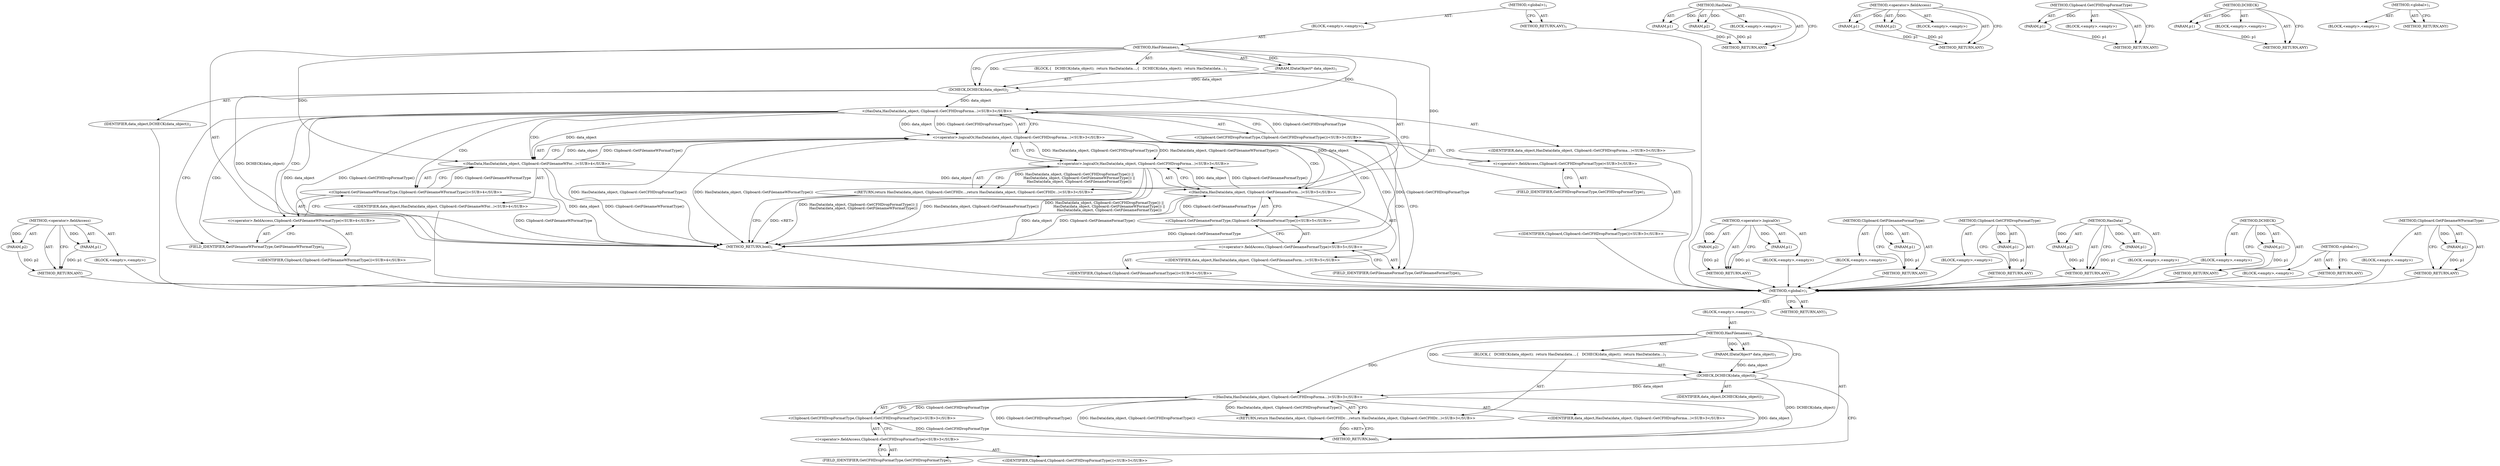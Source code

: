 digraph "Clipboard.GetFilenameWFormatType" {
vulnerable_6 [label=<(METHOD,&lt;global&gt;)<SUB>1</SUB>>];
vulnerable_7 [label=<(BLOCK,&lt;empty&gt;,&lt;empty&gt;)<SUB>1</SUB>>];
vulnerable_8 [label=<(METHOD,HasFilenames)<SUB>1</SUB>>];
vulnerable_9 [label=<(PARAM,IDataObject* data_object)<SUB>1</SUB>>];
vulnerable_10 [label=<(BLOCK,{
   DCHECK(data_object);
  return HasData(data...,{
   DCHECK(data_object);
  return HasData(data...)<SUB>1</SUB>>];
vulnerable_11 [label=<(DCHECK,DCHECK(data_object))<SUB>2</SUB>>];
vulnerable_12 [label=<(IDENTIFIER,data_object,DCHECK(data_object))<SUB>2</SUB>>];
vulnerable_13 [label="<(RETURN,return HasData(data_object, Clipboard::GetCFHDr...,return HasData(data_object, Clipboard::GetCFHDr...)<SUB>3</SUB>>"];
vulnerable_14 [label="<(HasData,HasData(data_object, Clipboard::GetCFHDropForma...)<SUB>3</SUB>>"];
vulnerable_15 [label="<(IDENTIFIER,data_object,HasData(data_object, Clipboard::GetCFHDropForma...)<SUB>3</SUB>>"];
vulnerable_16 [label="<(Clipboard.GetCFHDropFormatType,Clipboard::GetCFHDropFormatType())<SUB>3</SUB>>"];
vulnerable_17 [label="<(&lt;operator&gt;.fieldAccess,Clipboard::GetCFHDropFormatType)<SUB>3</SUB>>"];
vulnerable_18 [label="<(IDENTIFIER,Clipboard,Clipboard::GetCFHDropFormatType())<SUB>3</SUB>>"];
vulnerable_19 [label=<(FIELD_IDENTIFIER,GetCFHDropFormatType,GetCFHDropFormatType)<SUB>3</SUB>>];
vulnerable_20 [label=<(METHOD_RETURN,bool)<SUB>1</SUB>>];
vulnerable_22 [label=<(METHOD_RETURN,ANY)<SUB>1</SUB>>];
vulnerable_45 [label=<(METHOD,HasData)>];
vulnerable_46 [label=<(PARAM,p1)>];
vulnerable_47 [label=<(PARAM,p2)>];
vulnerable_48 [label=<(BLOCK,&lt;empty&gt;,&lt;empty&gt;)>];
vulnerable_49 [label=<(METHOD_RETURN,ANY)>];
vulnerable_54 [label=<(METHOD,&lt;operator&gt;.fieldAccess)>];
vulnerable_55 [label=<(PARAM,p1)>];
vulnerable_56 [label=<(PARAM,p2)>];
vulnerable_57 [label=<(BLOCK,&lt;empty&gt;,&lt;empty&gt;)>];
vulnerable_58 [label=<(METHOD_RETURN,ANY)>];
vulnerable_50 [label=<(METHOD,Clipboard.GetCFHDropFormatType)>];
vulnerable_51 [label=<(PARAM,p1)>];
vulnerable_52 [label=<(BLOCK,&lt;empty&gt;,&lt;empty&gt;)>];
vulnerable_53 [label=<(METHOD_RETURN,ANY)>];
vulnerable_41 [label=<(METHOD,DCHECK)>];
vulnerable_42 [label=<(PARAM,p1)>];
vulnerable_43 [label=<(BLOCK,&lt;empty&gt;,&lt;empty&gt;)>];
vulnerable_44 [label=<(METHOD_RETURN,ANY)>];
vulnerable_35 [label=<(METHOD,&lt;global&gt;)<SUB>1</SUB>>];
vulnerable_36 [label=<(BLOCK,&lt;empty&gt;,&lt;empty&gt;)>];
vulnerable_37 [label=<(METHOD_RETURN,ANY)>];
fixed_73 [label=<(METHOD,&lt;operator&gt;.fieldAccess)>];
fixed_74 [label=<(PARAM,p1)>];
fixed_75 [label=<(PARAM,p2)>];
fixed_76 [label=<(BLOCK,&lt;empty&gt;,&lt;empty&gt;)>];
fixed_77 [label=<(METHOD_RETURN,ANY)>];
fixed_6 [label=<(METHOD,&lt;global&gt;)<SUB>1</SUB>>];
fixed_7 [label=<(BLOCK,&lt;empty&gt;,&lt;empty&gt;)<SUB>1</SUB>>];
fixed_8 [label=<(METHOD,HasFilenames)<SUB>1</SUB>>];
fixed_9 [label=<(PARAM,IDataObject* data_object)<SUB>1</SUB>>];
fixed_10 [label=<(BLOCK,{
   DCHECK(data_object);
  return HasData(data...,{
   DCHECK(data_object);
  return HasData(data...)<SUB>1</SUB>>];
fixed_11 [label=<(DCHECK,DCHECK(data_object))<SUB>2</SUB>>];
fixed_12 [label=<(IDENTIFIER,data_object,DCHECK(data_object))<SUB>2</SUB>>];
fixed_13 [label="<(RETURN,return HasData(data_object, Clipboard::GetCFHDr...,return HasData(data_object, Clipboard::GetCFHDr...)<SUB>3</SUB>>"];
fixed_14 [label="<(&lt;operator&gt;.logicalOr,HasData(data_object, Clipboard::GetCFHDropForma...)<SUB>3</SUB>>"];
fixed_15 [label="<(&lt;operator&gt;.logicalOr,HasData(data_object, Clipboard::GetCFHDropForma...)<SUB>3</SUB>>"];
fixed_16 [label="<(HasData,HasData(data_object, Clipboard::GetCFHDropForma...)<SUB>3</SUB>>"];
fixed_17 [label="<(IDENTIFIER,data_object,HasData(data_object, Clipboard::GetCFHDropForma...)<SUB>3</SUB>>"];
fixed_18 [label="<(Clipboard.GetCFHDropFormatType,Clipboard::GetCFHDropFormatType())<SUB>3</SUB>>"];
fixed_19 [label="<(&lt;operator&gt;.fieldAccess,Clipboard::GetCFHDropFormatType)<SUB>3</SUB>>"];
fixed_20 [label="<(IDENTIFIER,Clipboard,Clipboard::GetCFHDropFormatType())<SUB>3</SUB>>"];
fixed_21 [label=<(FIELD_IDENTIFIER,GetCFHDropFormatType,GetCFHDropFormatType)<SUB>3</SUB>>];
fixed_22 [label="<(HasData,HasData(data_object, Clipboard::GetFilenameWFor...)<SUB>4</SUB>>"];
fixed_23 [label="<(IDENTIFIER,data_object,HasData(data_object, Clipboard::GetFilenameWFor...)<SUB>4</SUB>>"];
fixed_24 [label="<(Clipboard.GetFilenameWFormatType,Clipboard::GetFilenameWFormatType())<SUB>4</SUB>>"];
fixed_25 [label="<(&lt;operator&gt;.fieldAccess,Clipboard::GetFilenameWFormatType)<SUB>4</SUB>>"];
fixed_26 [label="<(IDENTIFIER,Clipboard,Clipboard::GetFilenameWFormatType())<SUB>4</SUB>>"];
fixed_27 [label=<(FIELD_IDENTIFIER,GetFilenameWFormatType,GetFilenameWFormatType)<SUB>4</SUB>>];
fixed_28 [label="<(HasData,HasData(data_object, Clipboard::GetFilenameForm...)<SUB>5</SUB>>"];
fixed_29 [label="<(IDENTIFIER,data_object,HasData(data_object, Clipboard::GetFilenameForm...)<SUB>5</SUB>>"];
fixed_30 [label="<(Clipboard.GetFilenameFormatType,Clipboard::GetFilenameFormatType())<SUB>5</SUB>>"];
fixed_31 [label="<(&lt;operator&gt;.fieldAccess,Clipboard::GetFilenameFormatType)<SUB>5</SUB>>"];
fixed_32 [label="<(IDENTIFIER,Clipboard,Clipboard::GetFilenameFormatType())<SUB>5</SUB>>"];
fixed_33 [label=<(FIELD_IDENTIFIER,GetFilenameFormatType,GetFilenameFormatType)<SUB>5</SUB>>];
fixed_34 [label=<(METHOD_RETURN,bool)<SUB>1</SUB>>];
fixed_36 [label=<(METHOD_RETURN,ANY)<SUB>1</SUB>>];
fixed_59 [label=<(METHOD,&lt;operator&gt;.logicalOr)>];
fixed_60 [label=<(PARAM,p1)>];
fixed_61 [label=<(PARAM,p2)>];
fixed_62 [label=<(BLOCK,&lt;empty&gt;,&lt;empty&gt;)>];
fixed_63 [label=<(METHOD_RETURN,ANY)>];
fixed_82 [label=<(METHOD,Clipboard.GetFilenameFormatType)>];
fixed_83 [label=<(PARAM,p1)>];
fixed_84 [label=<(BLOCK,&lt;empty&gt;,&lt;empty&gt;)>];
fixed_85 [label=<(METHOD_RETURN,ANY)>];
fixed_69 [label=<(METHOD,Clipboard.GetCFHDropFormatType)>];
fixed_70 [label=<(PARAM,p1)>];
fixed_71 [label=<(BLOCK,&lt;empty&gt;,&lt;empty&gt;)>];
fixed_72 [label=<(METHOD_RETURN,ANY)>];
fixed_64 [label=<(METHOD,HasData)>];
fixed_65 [label=<(PARAM,p1)>];
fixed_66 [label=<(PARAM,p2)>];
fixed_67 [label=<(BLOCK,&lt;empty&gt;,&lt;empty&gt;)>];
fixed_68 [label=<(METHOD_RETURN,ANY)>];
fixed_55 [label=<(METHOD,DCHECK)>];
fixed_56 [label=<(PARAM,p1)>];
fixed_57 [label=<(BLOCK,&lt;empty&gt;,&lt;empty&gt;)>];
fixed_58 [label=<(METHOD_RETURN,ANY)>];
fixed_49 [label=<(METHOD,&lt;global&gt;)<SUB>1</SUB>>];
fixed_50 [label=<(BLOCK,&lt;empty&gt;,&lt;empty&gt;)>];
fixed_51 [label=<(METHOD_RETURN,ANY)>];
fixed_78 [label=<(METHOD,Clipboard.GetFilenameWFormatType)>];
fixed_79 [label=<(PARAM,p1)>];
fixed_80 [label=<(BLOCK,&lt;empty&gt;,&lt;empty&gt;)>];
fixed_81 [label=<(METHOD_RETURN,ANY)>];
vulnerable_6 -> vulnerable_7  [key=0, label="AST: "];
vulnerable_6 -> vulnerable_22  [key=0, label="AST: "];
vulnerable_6 -> vulnerable_22  [key=1, label="CFG: "];
vulnerable_7 -> vulnerable_8  [key=0, label="AST: "];
vulnerable_8 -> vulnerable_9  [key=0, label="AST: "];
vulnerable_8 -> vulnerable_9  [key=1, label="DDG: "];
vulnerable_8 -> vulnerable_10  [key=0, label="AST: "];
vulnerable_8 -> vulnerable_20  [key=0, label="AST: "];
vulnerable_8 -> vulnerable_11  [key=0, label="CFG: "];
vulnerable_8 -> vulnerable_11  [key=1, label="DDG: "];
vulnerable_8 -> vulnerable_14  [key=0, label="DDG: "];
vulnerable_9 -> vulnerable_11  [key=0, label="DDG: data_object"];
vulnerable_10 -> vulnerable_11  [key=0, label="AST: "];
vulnerable_10 -> vulnerable_13  [key=0, label="AST: "];
vulnerable_11 -> vulnerable_12  [key=0, label="AST: "];
vulnerable_11 -> vulnerable_19  [key=0, label="CFG: "];
vulnerable_11 -> vulnerable_20  [key=0, label="DDG: DCHECK(data_object)"];
vulnerable_11 -> vulnerable_14  [key=0, label="DDG: data_object"];
vulnerable_13 -> vulnerable_14  [key=0, label="AST: "];
vulnerable_13 -> vulnerable_20  [key=0, label="CFG: "];
vulnerable_13 -> vulnerable_20  [key=1, label="DDG: &lt;RET&gt;"];
vulnerable_14 -> vulnerable_15  [key=0, label="AST: "];
vulnerable_14 -> vulnerable_16  [key=0, label="AST: "];
vulnerable_14 -> vulnerable_13  [key=0, label="CFG: "];
vulnerable_14 -> vulnerable_13  [key=1, label="DDG: HasData(data_object, Clipboard::GetCFHDropFormatType())"];
vulnerable_14 -> vulnerable_20  [key=0, label="DDG: data_object"];
vulnerable_14 -> vulnerable_20  [key=1, label="DDG: Clipboard::GetCFHDropFormatType()"];
vulnerable_14 -> vulnerable_20  [key=2, label="DDG: HasData(data_object, Clipboard::GetCFHDropFormatType())"];
vulnerable_16 -> vulnerable_17  [key=0, label="AST: "];
vulnerable_16 -> vulnerable_14  [key=0, label="CFG: "];
vulnerable_16 -> vulnerable_14  [key=1, label="DDG: Clipboard::GetCFHDropFormatType"];
vulnerable_16 -> vulnerable_20  [key=0, label="DDG: Clipboard::GetCFHDropFormatType"];
vulnerable_17 -> vulnerable_18  [key=0, label="AST: "];
vulnerable_17 -> vulnerable_19  [key=0, label="AST: "];
vulnerable_17 -> vulnerable_16  [key=0, label="CFG: "];
vulnerable_19 -> vulnerable_17  [key=0, label="CFG: "];
vulnerable_45 -> vulnerable_46  [key=0, label="AST: "];
vulnerable_45 -> vulnerable_46  [key=1, label="DDG: "];
vulnerable_45 -> vulnerable_48  [key=0, label="AST: "];
vulnerable_45 -> vulnerable_47  [key=0, label="AST: "];
vulnerable_45 -> vulnerable_47  [key=1, label="DDG: "];
vulnerable_45 -> vulnerable_49  [key=0, label="AST: "];
vulnerable_45 -> vulnerable_49  [key=1, label="CFG: "];
vulnerable_46 -> vulnerable_49  [key=0, label="DDG: p1"];
vulnerable_47 -> vulnerable_49  [key=0, label="DDG: p2"];
vulnerable_54 -> vulnerable_55  [key=0, label="AST: "];
vulnerable_54 -> vulnerable_55  [key=1, label="DDG: "];
vulnerable_54 -> vulnerable_57  [key=0, label="AST: "];
vulnerable_54 -> vulnerable_56  [key=0, label="AST: "];
vulnerable_54 -> vulnerable_56  [key=1, label="DDG: "];
vulnerable_54 -> vulnerable_58  [key=0, label="AST: "];
vulnerable_54 -> vulnerable_58  [key=1, label="CFG: "];
vulnerable_55 -> vulnerable_58  [key=0, label="DDG: p1"];
vulnerable_56 -> vulnerable_58  [key=0, label="DDG: p2"];
vulnerable_50 -> vulnerable_51  [key=0, label="AST: "];
vulnerable_50 -> vulnerable_51  [key=1, label="DDG: "];
vulnerable_50 -> vulnerable_52  [key=0, label="AST: "];
vulnerable_50 -> vulnerable_53  [key=0, label="AST: "];
vulnerable_50 -> vulnerable_53  [key=1, label="CFG: "];
vulnerable_51 -> vulnerable_53  [key=0, label="DDG: p1"];
vulnerable_41 -> vulnerable_42  [key=0, label="AST: "];
vulnerable_41 -> vulnerable_42  [key=1, label="DDG: "];
vulnerable_41 -> vulnerable_43  [key=0, label="AST: "];
vulnerable_41 -> vulnerable_44  [key=0, label="AST: "];
vulnerable_41 -> vulnerable_44  [key=1, label="CFG: "];
vulnerable_42 -> vulnerable_44  [key=0, label="DDG: p1"];
vulnerable_35 -> vulnerable_36  [key=0, label="AST: "];
vulnerable_35 -> vulnerable_37  [key=0, label="AST: "];
vulnerable_35 -> vulnerable_37  [key=1, label="CFG: "];
fixed_73 -> fixed_74  [key=0, label="AST: "];
fixed_73 -> fixed_74  [key=1, label="DDG: "];
fixed_73 -> fixed_76  [key=0, label="AST: "];
fixed_73 -> fixed_75  [key=0, label="AST: "];
fixed_73 -> fixed_75  [key=1, label="DDG: "];
fixed_73 -> fixed_77  [key=0, label="AST: "];
fixed_73 -> fixed_77  [key=1, label="CFG: "];
fixed_74 -> fixed_77  [key=0, label="DDG: p1"];
fixed_75 -> fixed_77  [key=0, label="DDG: p2"];
fixed_76 -> vulnerable_6  [key=0];
fixed_77 -> vulnerable_6  [key=0];
fixed_6 -> fixed_7  [key=0, label="AST: "];
fixed_6 -> fixed_36  [key=0, label="AST: "];
fixed_6 -> fixed_36  [key=1, label="CFG: "];
fixed_7 -> fixed_8  [key=0, label="AST: "];
fixed_8 -> fixed_9  [key=0, label="AST: "];
fixed_8 -> fixed_9  [key=1, label="DDG: "];
fixed_8 -> fixed_10  [key=0, label="AST: "];
fixed_8 -> fixed_34  [key=0, label="AST: "];
fixed_8 -> fixed_11  [key=0, label="CFG: "];
fixed_8 -> fixed_11  [key=1, label="DDG: "];
fixed_8 -> fixed_28  [key=0, label="DDG: "];
fixed_8 -> fixed_16  [key=0, label="DDG: "];
fixed_8 -> fixed_22  [key=0, label="DDG: "];
fixed_9 -> fixed_11  [key=0, label="DDG: data_object"];
fixed_10 -> fixed_11  [key=0, label="AST: "];
fixed_10 -> fixed_13  [key=0, label="AST: "];
fixed_11 -> fixed_12  [key=0, label="AST: "];
fixed_11 -> fixed_21  [key=0, label="CFG: "];
fixed_11 -> fixed_34  [key=0, label="DDG: DCHECK(data_object)"];
fixed_11 -> fixed_16  [key=0, label="DDG: data_object"];
fixed_12 -> vulnerable_6  [key=0];
fixed_13 -> fixed_14  [key=0, label="AST: "];
fixed_13 -> fixed_34  [key=0, label="CFG: "];
fixed_13 -> fixed_34  [key=1, label="DDG: &lt;RET&gt;"];
fixed_14 -> fixed_15  [key=0, label="AST: "];
fixed_14 -> fixed_28  [key=0, label="AST: "];
fixed_14 -> fixed_13  [key=0, label="CFG: "];
fixed_14 -> fixed_13  [key=1, label="DDG: HasData(data_object, Clipboard::GetCFHDropFormatType()) ||
         HasData(data_object, Clipboard::GetFilenameWFormatType()) ||
         HasData(data_object, Clipboard::GetFilenameFormatType())"];
fixed_14 -> fixed_34  [key=0, label="DDG: HasData(data_object, Clipboard::GetCFHDropFormatType()) ||
         HasData(data_object, Clipboard::GetFilenameWFormatType())"];
fixed_14 -> fixed_34  [key=1, label="DDG: HasData(data_object, Clipboard::GetFilenameFormatType())"];
fixed_14 -> fixed_34  [key=2, label="DDG: HasData(data_object, Clipboard::GetCFHDropFormatType()) ||
         HasData(data_object, Clipboard::GetFilenameWFormatType()) ||
         HasData(data_object, Clipboard::GetFilenameFormatType())"];
fixed_15 -> fixed_16  [key=0, label="AST: "];
fixed_15 -> fixed_22  [key=0, label="AST: "];
fixed_15 -> fixed_14  [key=0, label="CFG: "];
fixed_15 -> fixed_14  [key=1, label="DDG: HasData(data_object, Clipboard::GetCFHDropFormatType())"];
fixed_15 -> fixed_14  [key=2, label="DDG: HasData(data_object, Clipboard::GetFilenameWFormatType())"];
fixed_15 -> fixed_33  [key=0, label="CFG: "];
fixed_15 -> fixed_33  [key=1, label="CDG: "];
fixed_15 -> fixed_34  [key=0, label="DDG: HasData(data_object, Clipboard::GetCFHDropFormatType())"];
fixed_15 -> fixed_34  [key=1, label="DDG: HasData(data_object, Clipboard::GetFilenameWFormatType())"];
fixed_15 -> fixed_30  [key=0, label="CDG: "];
fixed_15 -> fixed_28  [key=0, label="CDG: "];
fixed_15 -> fixed_31  [key=0, label="CDG: "];
fixed_16 -> fixed_17  [key=0, label="AST: "];
fixed_16 -> fixed_18  [key=0, label="AST: "];
fixed_16 -> fixed_15  [key=0, label="CFG: "];
fixed_16 -> fixed_15  [key=1, label="DDG: data_object"];
fixed_16 -> fixed_15  [key=2, label="DDG: Clipboard::GetCFHDropFormatType()"];
fixed_16 -> fixed_27  [key=0, label="CFG: "];
fixed_16 -> fixed_27  [key=1, label="CDG: "];
fixed_16 -> fixed_34  [key=0, label="DDG: data_object"];
fixed_16 -> fixed_34  [key=1, label="DDG: Clipboard::GetCFHDropFormatType()"];
fixed_16 -> fixed_28  [key=0, label="DDG: data_object"];
fixed_16 -> fixed_22  [key=0, label="DDG: data_object"];
fixed_16 -> fixed_22  [key=1, label="CDG: "];
fixed_16 -> fixed_24  [key=0, label="CDG: "];
fixed_16 -> fixed_25  [key=0, label="CDG: "];
fixed_17 -> vulnerable_6  [key=0];
fixed_18 -> fixed_19  [key=0, label="AST: "];
fixed_18 -> fixed_16  [key=0, label="CFG: "];
fixed_18 -> fixed_16  [key=1, label="DDG: Clipboard::GetCFHDropFormatType"];
fixed_18 -> fixed_34  [key=0, label="DDG: Clipboard::GetCFHDropFormatType"];
fixed_19 -> fixed_20  [key=0, label="AST: "];
fixed_19 -> fixed_21  [key=0, label="AST: "];
fixed_19 -> fixed_18  [key=0, label="CFG: "];
fixed_20 -> vulnerable_6  [key=0];
fixed_21 -> fixed_19  [key=0, label="CFG: "];
fixed_22 -> fixed_23  [key=0, label="AST: "];
fixed_22 -> fixed_24  [key=0, label="AST: "];
fixed_22 -> fixed_15  [key=0, label="CFG: "];
fixed_22 -> fixed_15  [key=1, label="DDG: data_object"];
fixed_22 -> fixed_15  [key=2, label="DDG: Clipboard::GetFilenameWFormatType()"];
fixed_22 -> fixed_34  [key=0, label="DDG: data_object"];
fixed_22 -> fixed_34  [key=1, label="DDG: Clipboard::GetFilenameWFormatType()"];
fixed_22 -> fixed_28  [key=0, label="DDG: data_object"];
fixed_23 -> vulnerable_6  [key=0];
fixed_24 -> fixed_25  [key=0, label="AST: "];
fixed_24 -> fixed_22  [key=0, label="CFG: "];
fixed_24 -> fixed_22  [key=1, label="DDG: Clipboard::GetFilenameWFormatType"];
fixed_24 -> fixed_34  [key=0, label="DDG: Clipboard::GetFilenameWFormatType"];
fixed_25 -> fixed_26  [key=0, label="AST: "];
fixed_25 -> fixed_27  [key=0, label="AST: "];
fixed_25 -> fixed_24  [key=0, label="CFG: "];
fixed_26 -> vulnerable_6  [key=0];
fixed_27 -> fixed_25  [key=0, label="CFG: "];
fixed_28 -> fixed_29  [key=0, label="AST: "];
fixed_28 -> fixed_30  [key=0, label="AST: "];
fixed_28 -> fixed_14  [key=0, label="CFG: "];
fixed_28 -> fixed_14  [key=1, label="DDG: data_object"];
fixed_28 -> fixed_14  [key=2, label="DDG: Clipboard::GetFilenameFormatType()"];
fixed_28 -> fixed_34  [key=0, label="DDG: data_object"];
fixed_28 -> fixed_34  [key=1, label="DDG: Clipboard::GetFilenameFormatType()"];
fixed_29 -> vulnerable_6  [key=0];
fixed_30 -> fixed_31  [key=0, label="AST: "];
fixed_30 -> fixed_28  [key=0, label="CFG: "];
fixed_30 -> fixed_28  [key=1, label="DDG: Clipboard::GetFilenameFormatType"];
fixed_30 -> fixed_34  [key=0, label="DDG: Clipboard::GetFilenameFormatType"];
fixed_31 -> fixed_32  [key=0, label="AST: "];
fixed_31 -> fixed_33  [key=0, label="AST: "];
fixed_31 -> fixed_30  [key=0, label="CFG: "];
fixed_32 -> vulnerable_6  [key=0];
fixed_33 -> fixed_31  [key=0, label="CFG: "];
fixed_34 -> vulnerable_6  [key=0];
fixed_36 -> vulnerable_6  [key=0];
fixed_59 -> fixed_60  [key=0, label="AST: "];
fixed_59 -> fixed_60  [key=1, label="DDG: "];
fixed_59 -> fixed_62  [key=0, label="AST: "];
fixed_59 -> fixed_61  [key=0, label="AST: "];
fixed_59 -> fixed_61  [key=1, label="DDG: "];
fixed_59 -> fixed_63  [key=0, label="AST: "];
fixed_59 -> fixed_63  [key=1, label="CFG: "];
fixed_60 -> fixed_63  [key=0, label="DDG: p1"];
fixed_61 -> fixed_63  [key=0, label="DDG: p2"];
fixed_62 -> vulnerable_6  [key=0];
fixed_63 -> vulnerable_6  [key=0];
fixed_82 -> fixed_83  [key=0, label="AST: "];
fixed_82 -> fixed_83  [key=1, label="DDG: "];
fixed_82 -> fixed_84  [key=0, label="AST: "];
fixed_82 -> fixed_85  [key=0, label="AST: "];
fixed_82 -> fixed_85  [key=1, label="CFG: "];
fixed_83 -> fixed_85  [key=0, label="DDG: p1"];
fixed_84 -> vulnerable_6  [key=0];
fixed_85 -> vulnerable_6  [key=0];
fixed_69 -> fixed_70  [key=0, label="AST: "];
fixed_69 -> fixed_70  [key=1, label="DDG: "];
fixed_69 -> fixed_71  [key=0, label="AST: "];
fixed_69 -> fixed_72  [key=0, label="AST: "];
fixed_69 -> fixed_72  [key=1, label="CFG: "];
fixed_70 -> fixed_72  [key=0, label="DDG: p1"];
fixed_71 -> vulnerable_6  [key=0];
fixed_72 -> vulnerable_6  [key=0];
fixed_64 -> fixed_65  [key=0, label="AST: "];
fixed_64 -> fixed_65  [key=1, label="DDG: "];
fixed_64 -> fixed_67  [key=0, label="AST: "];
fixed_64 -> fixed_66  [key=0, label="AST: "];
fixed_64 -> fixed_66  [key=1, label="DDG: "];
fixed_64 -> fixed_68  [key=0, label="AST: "];
fixed_64 -> fixed_68  [key=1, label="CFG: "];
fixed_65 -> fixed_68  [key=0, label="DDG: p1"];
fixed_66 -> fixed_68  [key=0, label="DDG: p2"];
fixed_67 -> vulnerable_6  [key=0];
fixed_68 -> vulnerable_6  [key=0];
fixed_55 -> fixed_56  [key=0, label="AST: "];
fixed_55 -> fixed_56  [key=1, label="DDG: "];
fixed_55 -> fixed_57  [key=0, label="AST: "];
fixed_55 -> fixed_58  [key=0, label="AST: "];
fixed_55 -> fixed_58  [key=1, label="CFG: "];
fixed_56 -> fixed_58  [key=0, label="DDG: p1"];
fixed_57 -> vulnerable_6  [key=0];
fixed_58 -> vulnerable_6  [key=0];
fixed_49 -> fixed_50  [key=0, label="AST: "];
fixed_49 -> fixed_51  [key=0, label="AST: "];
fixed_49 -> fixed_51  [key=1, label="CFG: "];
fixed_50 -> vulnerable_6  [key=0];
fixed_51 -> vulnerable_6  [key=0];
fixed_78 -> fixed_79  [key=0, label="AST: "];
fixed_78 -> fixed_79  [key=1, label="DDG: "];
fixed_78 -> fixed_80  [key=0, label="AST: "];
fixed_78 -> fixed_81  [key=0, label="AST: "];
fixed_78 -> fixed_81  [key=1, label="CFG: "];
fixed_79 -> fixed_81  [key=0, label="DDG: p1"];
fixed_80 -> vulnerable_6  [key=0];
fixed_81 -> vulnerable_6  [key=0];
}
